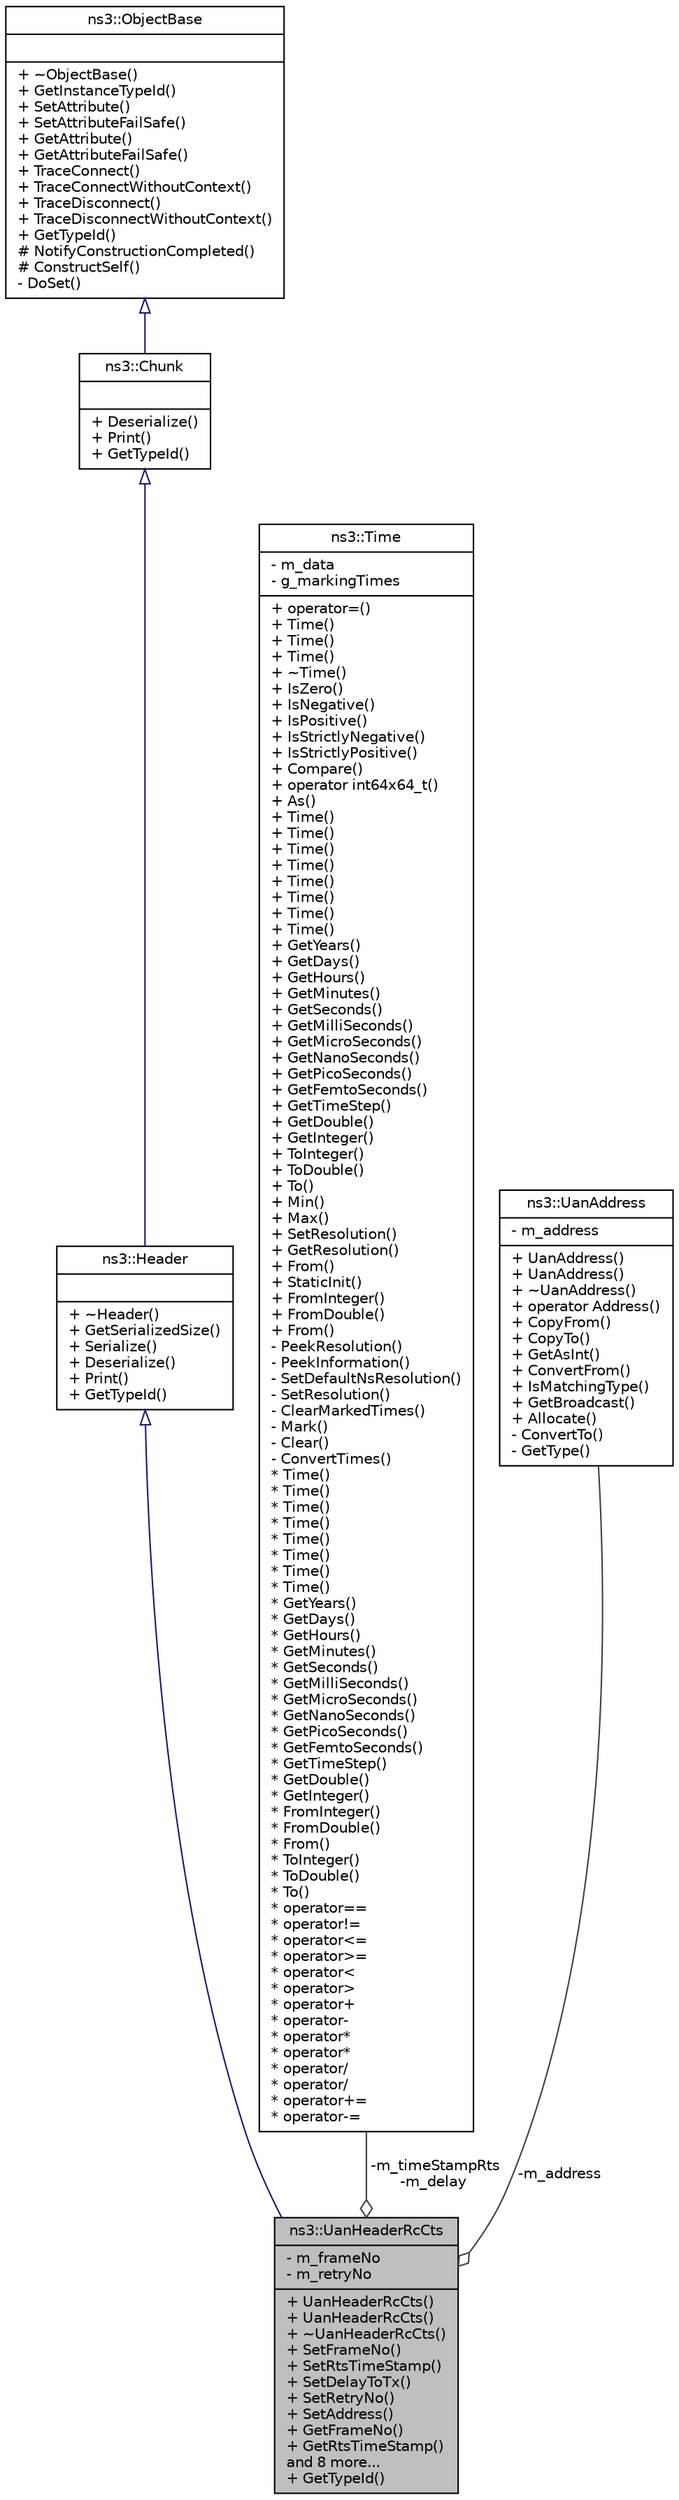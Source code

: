 digraph "ns3::UanHeaderRcCts"
{
  edge [fontname="Helvetica",fontsize="10",labelfontname="Helvetica",labelfontsize="10"];
  node [fontname="Helvetica",fontsize="10",shape=record];
  Node1 [label="{ns3::UanHeaderRcCts\n|- m_frameNo\l- m_retryNo\l|+ UanHeaderRcCts()\l+ UanHeaderRcCts()\l+ ~UanHeaderRcCts()\l+ SetFrameNo()\l+ SetRtsTimeStamp()\l+ SetDelayToTx()\l+ SetRetryNo()\l+ SetAddress()\l+ GetFrameNo()\l+ GetRtsTimeStamp()\land 8 more...\l+ GetTypeId()\l}",height=0.2,width=0.4,color="black", fillcolor="grey75", style="filled", fontcolor="black"];
  Node2 -> Node1 [dir="back",color="midnightblue",fontsize="10",style="solid",arrowtail="onormal"];
  Node2 [label="{ns3::Header\n||+ ~Header()\l+ GetSerializedSize()\l+ Serialize()\l+ Deserialize()\l+ Print()\l+ GetTypeId()\l}",height=0.2,width=0.4,color="black", fillcolor="white", style="filled",URL="$d6/dae/classns3_1_1Header.html",tooltip="Protocol header serialization and deserialization. "];
  Node3 -> Node2 [dir="back",color="midnightblue",fontsize="10",style="solid",arrowtail="onormal"];
  Node3 [label="{ns3::Chunk\n||+ Deserialize()\l+ Print()\l+ GetTypeId()\l}",height=0.2,width=0.4,color="black", fillcolor="white", style="filled",URL="$d7/d9b/classns3_1_1Chunk.html",tooltip="abstract base class for ns3::Header and ns3::Trailer "];
  Node4 -> Node3 [dir="back",color="midnightblue",fontsize="10",style="solid",arrowtail="onormal"];
  Node4 [label="{ns3::ObjectBase\n||+ ~ObjectBase()\l+ GetInstanceTypeId()\l+ SetAttribute()\l+ SetAttributeFailSafe()\l+ GetAttribute()\l+ GetAttributeFailSafe()\l+ TraceConnect()\l+ TraceConnectWithoutContext()\l+ TraceDisconnect()\l+ TraceDisconnectWithoutContext()\l+ GetTypeId()\l# NotifyConstructionCompleted()\l# ConstructSelf()\l- DoSet()\l}",height=0.2,width=0.4,color="black", fillcolor="white", style="filled",URL="$d2/dac/classns3_1_1ObjectBase.html",tooltip="Anchor the ns-3 type and attribute system. "];
  Node5 -> Node1 [color="grey25",fontsize="10",style="solid",label=" -m_timeStampRts\n-m_delay" ,arrowhead="odiamond"];
  Node5 [label="{ns3::Time\n|- m_data\l- g_markingTimes\l|+ operator=()\l+ Time()\l+ Time()\l+ Time()\l+ ~Time()\l+ IsZero()\l+ IsNegative()\l+ IsPositive()\l+ IsStrictlyNegative()\l+ IsStrictlyPositive()\l+ Compare()\l+ operator int64x64_t()\l+ As()\l+ Time()\l+ Time()\l+ Time()\l+ Time()\l+ Time()\l+ Time()\l+ Time()\l+ Time()\l+ GetYears()\l+ GetDays()\l+ GetHours()\l+ GetMinutes()\l+ GetSeconds()\l+ GetMilliSeconds()\l+ GetMicroSeconds()\l+ GetNanoSeconds()\l+ GetPicoSeconds()\l+ GetFemtoSeconds()\l+ GetTimeStep()\l+ GetDouble()\l+ GetInteger()\l+ ToInteger()\l+ ToDouble()\l+ To()\l+ Min()\l+ Max()\l+ SetResolution()\l+ GetResolution()\l+ From()\l+ StaticInit()\l+ FromInteger()\l+ FromDouble()\l+ From()\l- PeekResolution()\l- PeekInformation()\l- SetDefaultNsResolution()\l- SetResolution()\l- ClearMarkedTimes()\l- Mark()\l- Clear()\l- ConvertTimes()\l* Time()\l* Time()\l* Time()\l* Time()\l* Time()\l* Time()\l* Time()\l* Time()\l* GetYears()\l* GetDays()\l* GetHours()\l* GetMinutes()\l* GetSeconds()\l* GetMilliSeconds()\l* GetMicroSeconds()\l* GetNanoSeconds()\l* GetPicoSeconds()\l* GetFemtoSeconds()\l* GetTimeStep()\l* GetDouble()\l* GetInteger()\l* FromInteger()\l* FromDouble()\l* From()\l* ToInteger()\l* ToDouble()\l* To()\l* operator==\l* operator!=\l* operator\<=\l* operator\>=\l* operator\<\l* operator\>\l* operator+\l* operator-\l* operator*\l* operator*\l* operator/\l* operator/\l* operator+=\l* operator-=\l}",height=0.2,width=0.4,color="black", fillcolor="white", style="filled",URL="$dc/d04/classns3_1_1Time.html",tooltip="Simulation virtual time values and global simulation resolution. "];
  Node6 -> Node1 [color="grey25",fontsize="10",style="solid",label=" -m_address" ,arrowhead="odiamond"];
  Node6 [label="{ns3::UanAddress\n|- m_address\l|+ UanAddress()\l+ UanAddress()\l+ ~UanAddress()\l+ operator Address()\l+ CopyFrom()\l+ CopyTo()\l+ GetAsInt()\l+ ConvertFrom()\l+ IsMatchingType()\l+ GetBroadcast()\l+ Allocate()\l- ConvertTo()\l- GetType()\l}",height=0.2,width=0.4,color="black", fillcolor="white", style="filled",URL="$d4/d5c/classns3_1_1UanAddress.html"];
}
